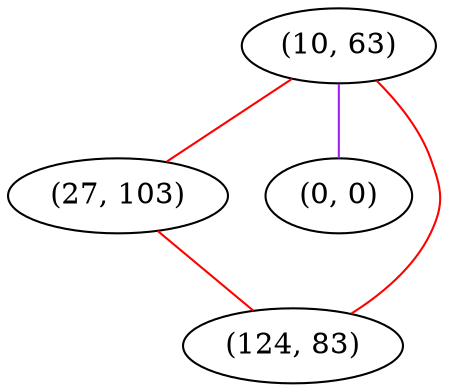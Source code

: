 graph "" {
"(10, 63)";
"(27, 103)";
"(0, 0)";
"(124, 83)";
"(10, 63)" -- "(27, 103)"  [color=red, key=0, weight=1];
"(10, 63)" -- "(0, 0)"  [color=purple, key=0, weight=4];
"(10, 63)" -- "(124, 83)"  [color=red, key=0, weight=1];
"(27, 103)" -- "(124, 83)"  [color=red, key=0, weight=1];
}
